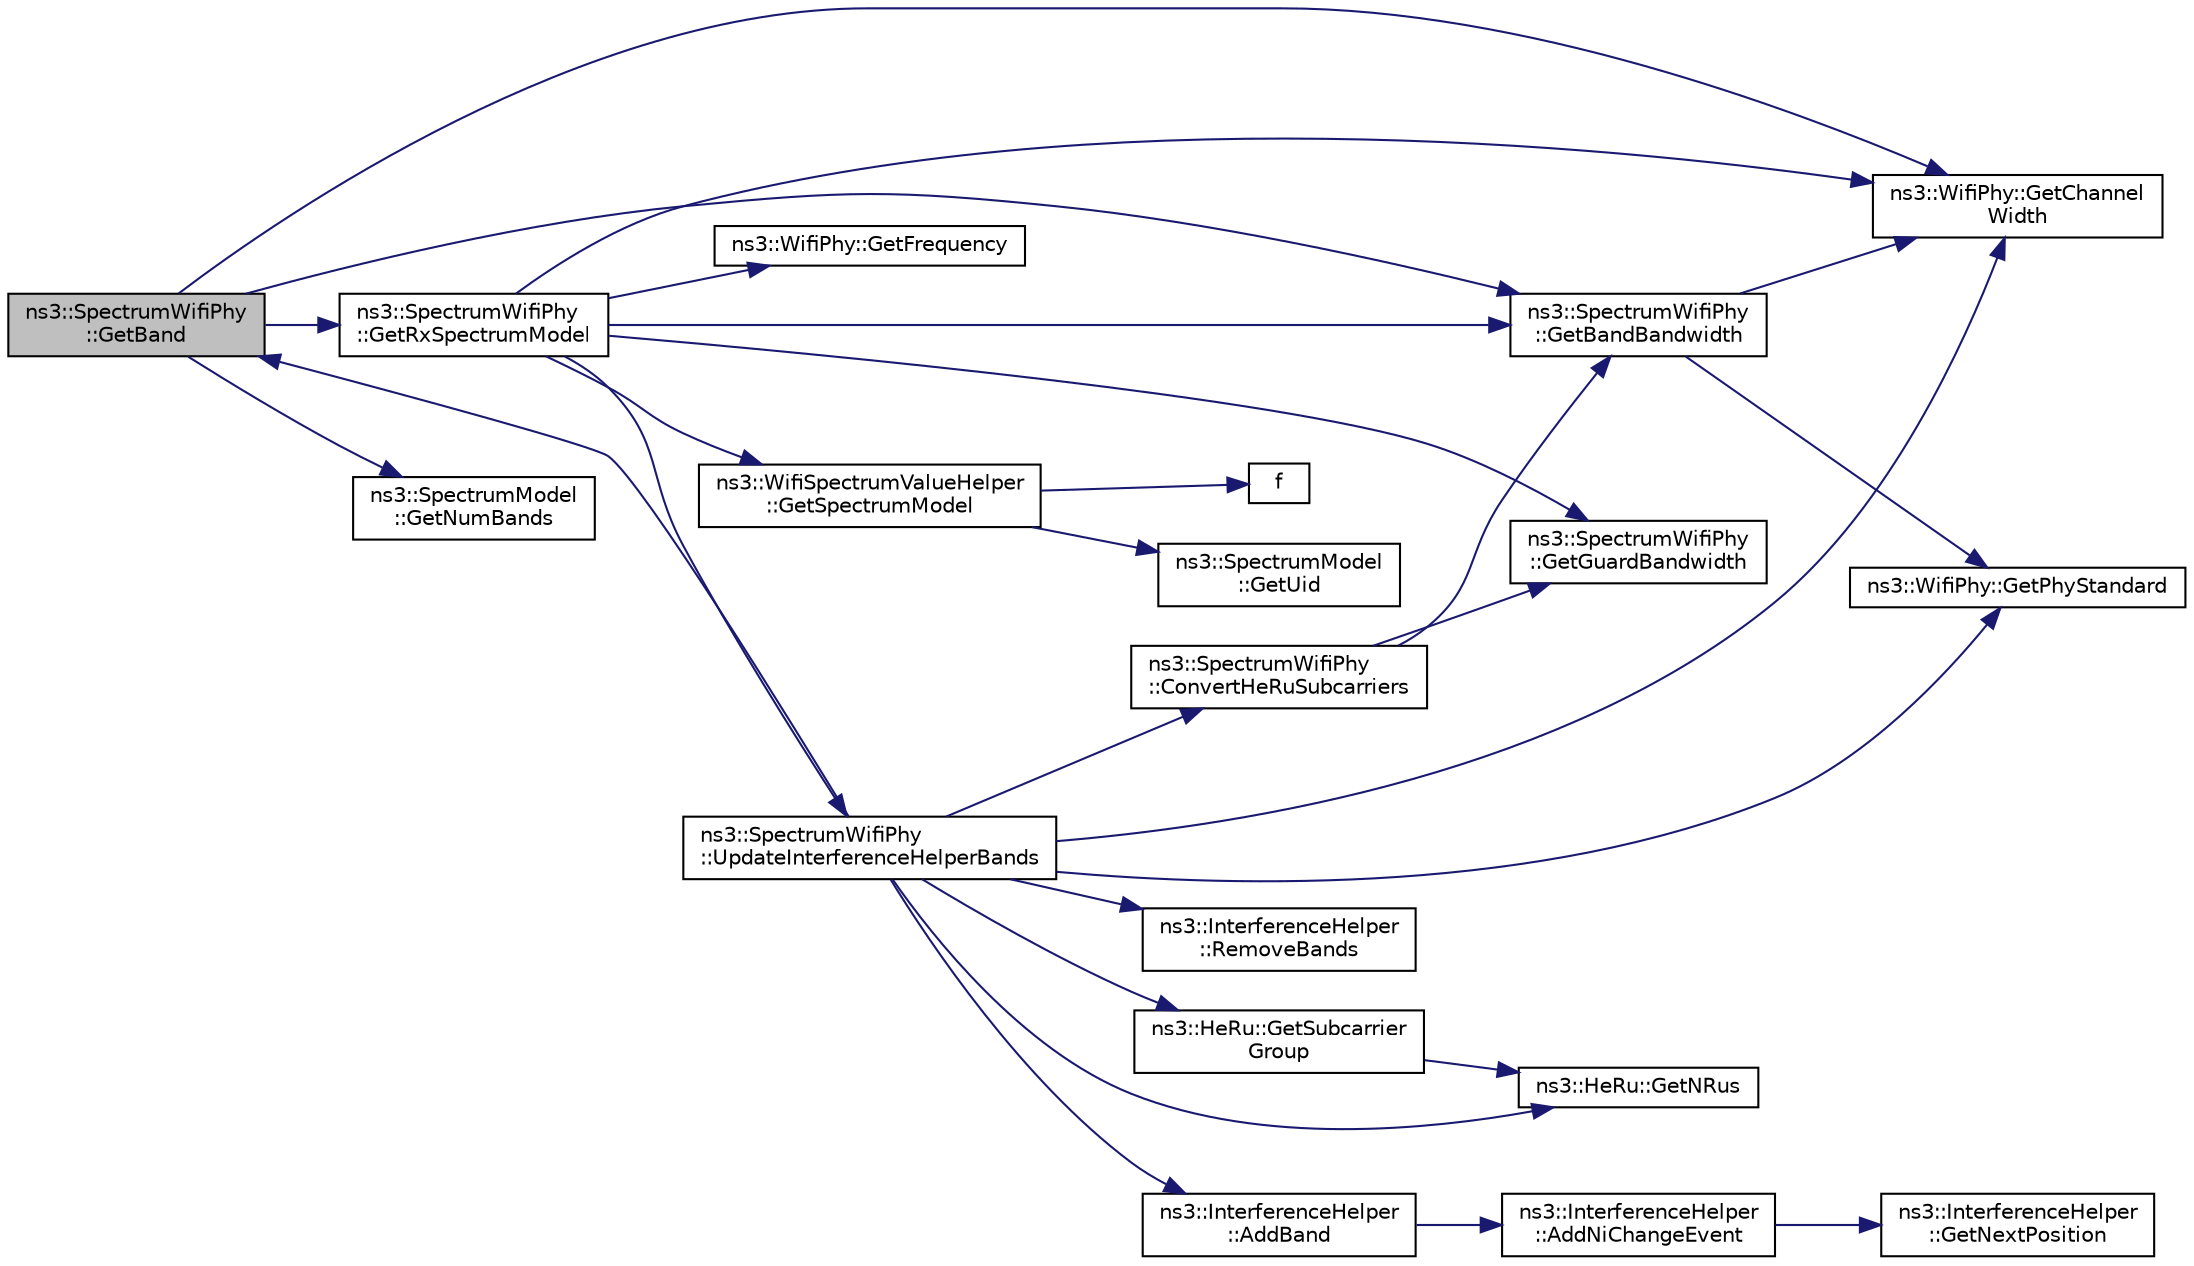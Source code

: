 digraph "ns3::SpectrumWifiPhy::GetBand"
{
 // LATEX_PDF_SIZE
  edge [fontname="Helvetica",fontsize="10",labelfontname="Helvetica",labelfontsize="10"];
  node [fontname="Helvetica",fontsize="10",shape=record];
  rankdir="LR";
  Node1 [label="ns3::SpectrumWifiPhy\l::GetBand",height=0.2,width=0.4,color="black", fillcolor="grey75", style="filled", fontcolor="black",tooltip="Get the start band index and the stop band index for a given band."];
  Node1 -> Node2 [color="midnightblue",fontsize="10",style="solid",fontname="Helvetica"];
  Node2 [label="ns3::SpectrumWifiPhy\l::GetBandBandwidth",height=0.2,width=0.4,color="black", fillcolor="white", style="filled",URL="$classns3_1_1_spectrum_wifi_phy.html#a41a29304f5453abfbc59872f6725aa56",tooltip=" "];
  Node2 -> Node3 [color="midnightblue",fontsize="10",style="solid",fontname="Helvetica"];
  Node3 [label="ns3::WifiPhy::GetChannel\lWidth",height=0.2,width=0.4,color="black", fillcolor="white", style="filled",URL="$classns3_1_1_wifi_phy.html#af55a96fc67e724abd99aeaeab826187f",tooltip=" "];
  Node2 -> Node4 [color="midnightblue",fontsize="10",style="solid",fontname="Helvetica"];
  Node4 [label="ns3::WifiPhy::GetPhyStandard",height=0.2,width=0.4,color="black", fillcolor="white", style="filled",URL="$classns3_1_1_wifi_phy.html#a74592831f3eccb4d570a0e3d82940817",tooltip="Get the configured Wi-Fi standard."];
  Node1 -> Node3 [color="midnightblue",fontsize="10",style="solid",fontname="Helvetica"];
  Node1 -> Node5 [color="midnightblue",fontsize="10",style="solid",fontname="Helvetica"];
  Node5 [label="ns3::SpectrumModel\l::GetNumBands",height=0.2,width=0.4,color="black", fillcolor="white", style="filled",URL="$classns3_1_1_spectrum_model.html#a87535fb130f405c7537e963063c0deb8",tooltip=" "];
  Node1 -> Node6 [color="midnightblue",fontsize="10",style="solid",fontname="Helvetica"];
  Node6 [label="ns3::SpectrumWifiPhy\l::GetRxSpectrumModel",height=0.2,width=0.4,color="black", fillcolor="white", style="filled",URL="$classns3_1_1_spectrum_wifi_phy.html#acf0b11dce74dc51c4b62c36517d07a9f",tooltip=" "];
  Node6 -> Node2 [color="midnightblue",fontsize="10",style="solid",fontname="Helvetica"];
  Node6 -> Node3 [color="midnightblue",fontsize="10",style="solid",fontname="Helvetica"];
  Node6 -> Node7 [color="midnightblue",fontsize="10",style="solid",fontname="Helvetica"];
  Node7 [label="ns3::WifiPhy::GetFrequency",height=0.2,width=0.4,color="black", fillcolor="white", style="filled",URL="$classns3_1_1_wifi_phy.html#afca470e272ec5c3126da63c0a6102f4c",tooltip=" "];
  Node6 -> Node8 [color="midnightblue",fontsize="10",style="solid",fontname="Helvetica"];
  Node8 [label="ns3::SpectrumWifiPhy\l::GetGuardBandwidth",height=0.2,width=0.4,color="black", fillcolor="white", style="filled",URL="$classns3_1_1_spectrum_wifi_phy.html#a47d771005e6886bc1ec0d4bbe4f433ba",tooltip=" "];
  Node6 -> Node9 [color="midnightblue",fontsize="10",style="solid",fontname="Helvetica"];
  Node9 [label="ns3::WifiSpectrumValueHelper\l::GetSpectrumModel",height=0.2,width=0.4,color="black", fillcolor="white", style="filled",URL="$classns3_1_1_wifi_spectrum_value_helper.html#a81866460c45fba7db3fcc41b772e17f1",tooltip="Return a SpectrumModel instance corresponding to the center frequency and channel width."];
  Node9 -> Node10 [color="midnightblue",fontsize="10",style="solid",fontname="Helvetica"];
  Node10 [label="f",height=0.2,width=0.4,color="black", fillcolor="white", style="filled",URL="$80211b_8c.html#ae7ffc1a8f84fa47a0812b2f2b9627132",tooltip=" "];
  Node9 -> Node11 [color="midnightblue",fontsize="10",style="solid",fontname="Helvetica"];
  Node11 [label="ns3::SpectrumModel\l::GetUid",height=0.2,width=0.4,color="black", fillcolor="white", style="filled",URL="$classns3_1_1_spectrum_model.html#ac7e8ea430e6388bd982cc9dd148d7c4c",tooltip=" "];
  Node6 -> Node12 [color="midnightblue",fontsize="10",style="solid",fontname="Helvetica"];
  Node12 [label="ns3::SpectrumWifiPhy\l::UpdateInterferenceHelperBands",height=0.2,width=0.4,color="black", fillcolor="white", style="filled",URL="$classns3_1_1_spectrum_wifi_phy.html#af04904aae4abd98436b0fcc6c3b431c7",tooltip="This function is called to update the bands handled by the InterferenceHelper."];
  Node12 -> Node13 [color="midnightblue",fontsize="10",style="solid",fontname="Helvetica"];
  Node13 [label="ns3::InterferenceHelper\l::AddBand",height=0.2,width=0.4,color="black", fillcolor="white", style="filled",URL="$classns3_1_1_interference_helper.html#ae4101587473450d80ba0e202c92d5d92",tooltip="Add a frequency band."];
  Node13 -> Node14 [color="midnightblue",fontsize="10",style="solid",fontname="Helvetica"];
  Node14 [label="ns3::InterferenceHelper\l::AddNiChangeEvent",height=0.2,width=0.4,color="black", fillcolor="white", style="filled",URL="$classns3_1_1_interference_helper.html#a24e1e369f66ac3a1d5d1548b7ae89e5e",tooltip="Add NiChange to the list at the appropriate position and return the iterator of the new event."];
  Node14 -> Node15 [color="midnightblue",fontsize="10",style="solid",fontname="Helvetica"];
  Node15 [label="ns3::InterferenceHelper\l::GetNextPosition",height=0.2,width=0.4,color="black", fillcolor="white", style="filled",URL="$classns3_1_1_interference_helper.html#a6cc97e5a6692efe87ce8d9f88a5be3f9",tooltip="Returns an iterator to the first NiChange that is later than moment."];
  Node12 -> Node16 [color="midnightblue",fontsize="10",style="solid",fontname="Helvetica"];
  Node16 [label="ns3::SpectrumWifiPhy\l::ConvertHeRuSubcarriers",height=0.2,width=0.4,color="black", fillcolor="white", style="filled",URL="$classns3_1_1_spectrum_wifi_phy.html#aff1f13df5cb050725a5bca70ad7455d3",tooltip=" "];
  Node16 -> Node2 [color="midnightblue",fontsize="10",style="solid",fontname="Helvetica"];
  Node16 -> Node8 [color="midnightblue",fontsize="10",style="solid",fontname="Helvetica"];
  Node12 -> Node1 [color="midnightblue",fontsize="10",style="solid",fontname="Helvetica"];
  Node12 -> Node3 [color="midnightblue",fontsize="10",style="solid",fontname="Helvetica"];
  Node12 -> Node17 [color="midnightblue",fontsize="10",style="solid",fontname="Helvetica"];
  Node17 [label="ns3::HeRu::GetNRus",height=0.2,width=0.4,color="black", fillcolor="white", style="filled",URL="$classns3_1_1_he_ru.html#a71cc57e71a9a37d652fcd25ab9d5140b",tooltip="Get the number of distinct RUs of the given type (number of tones) available in a HE PPDU of the give..."];
  Node12 -> Node4 [color="midnightblue",fontsize="10",style="solid",fontname="Helvetica"];
  Node12 -> Node18 [color="midnightblue",fontsize="10",style="solid",fontname="Helvetica"];
  Node18 [label="ns3::HeRu::GetSubcarrier\lGroup",height=0.2,width=0.4,color="black", fillcolor="white", style="filled",URL="$classns3_1_1_he_ru.html#ab43abc3c32eedf5644070f3c9bb5b57e",tooltip="Get the subcarrier group of the RU having the given index among all the RUs of the given type (number..."];
  Node18 -> Node17 [color="midnightblue",fontsize="10",style="solid",fontname="Helvetica"];
  Node12 -> Node19 [color="midnightblue",fontsize="10",style="solid",fontname="Helvetica"];
  Node19 [label="ns3::InterferenceHelper\l::RemoveBands",height=0.2,width=0.4,color="black", fillcolor="white", style="filled",URL="$classns3_1_1_interference_helper.html#abbdc02d84fb235f214049dc828a9b7ef",tooltip="Remove the frequency bands."];
}
